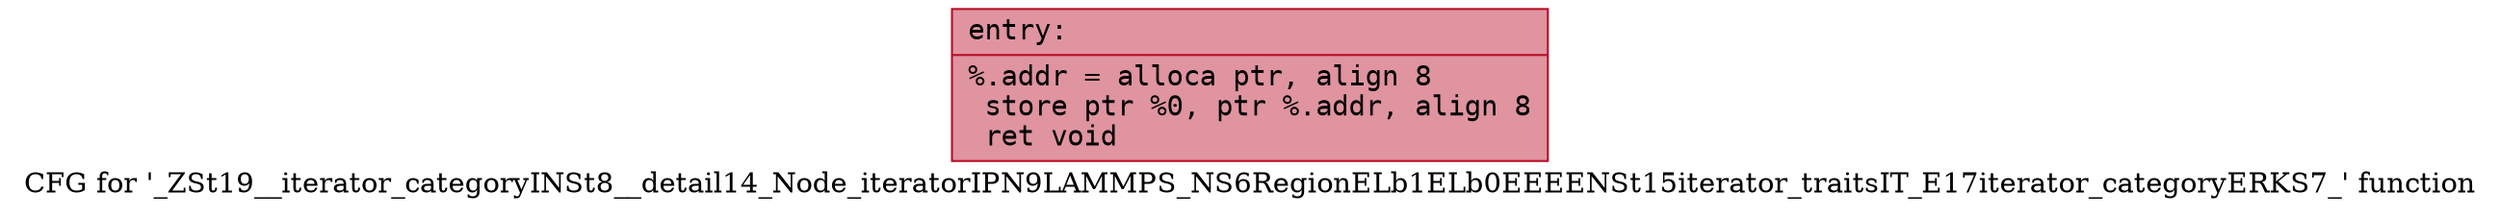 digraph "CFG for '_ZSt19__iterator_categoryINSt8__detail14_Node_iteratorIPN9LAMMPS_NS6RegionELb1ELb0EEEENSt15iterator_traitsIT_E17iterator_categoryERKS7_' function" {
	label="CFG for '_ZSt19__iterator_categoryINSt8__detail14_Node_iteratorIPN9LAMMPS_NS6RegionELb1ELb0EEEENSt15iterator_traitsIT_E17iterator_categoryERKS7_' function";

	Node0x561837f9b260 [shape=record,color="#b70d28ff", style=filled, fillcolor="#b70d2870" fontname="Courier",label="{entry:\l|  %.addr = alloca ptr, align 8\l  store ptr %0, ptr %.addr, align 8\l  ret void\l}"];
}
